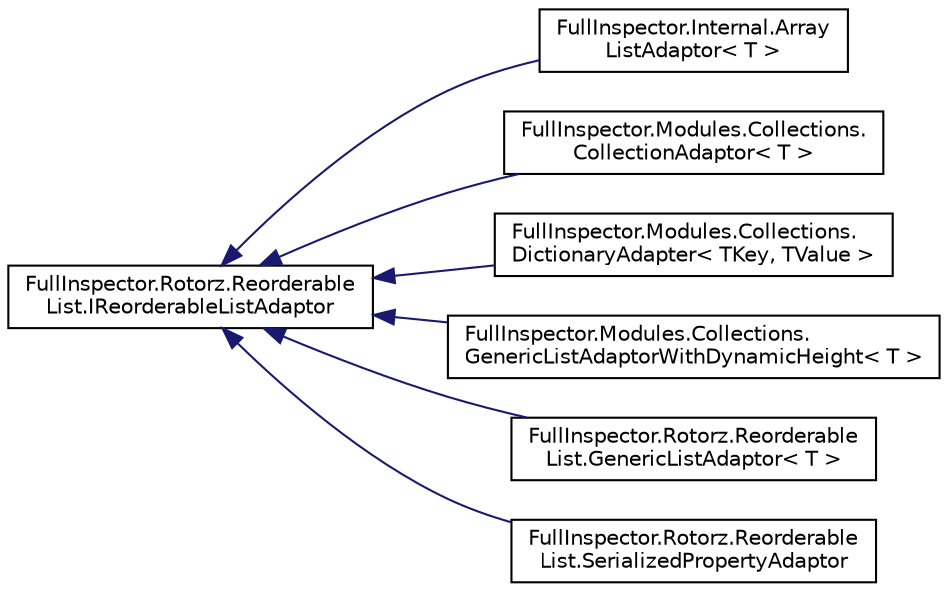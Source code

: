 digraph "Graphical Class Hierarchy"
{
  edge [fontname="Helvetica",fontsize="10",labelfontname="Helvetica",labelfontsize="10"];
  node [fontname="Helvetica",fontsize="10",shape=record];
  rankdir="LR";
  Node1 [label="FullInspector.Rotorz.Reorderable\lList.IReorderableListAdaptor",height=0.2,width=0.4,color="black", fillcolor="white", style="filled",URL="$interface_full_inspector_1_1_rotorz_1_1_reorderable_list_1_1_i_reorderable_list_adaptor.html",tooltip="Adaptor allowing reorderable list control to interface with list data. "];
  Node1 -> Node2 [dir="back",color="midnightblue",fontsize="10",style="solid",fontname="Helvetica"];
  Node2 [label="FullInspector.Internal.Array\lListAdaptor\< T \>",height=0.2,width=0.4,color="black", fillcolor="white", style="filled",URL="$class_full_inspector_1_1_internal_1_1_array_list_adaptor_3_01_t_01_4.html",tooltip="Reorderable list adapter for arrays. "];
  Node1 -> Node3 [dir="back",color="midnightblue",fontsize="10",style="solid",fontname="Helvetica"];
  Node3 [label="FullInspector.Modules.Collections.\lCollectionAdaptor\< T \>",height=0.2,width=0.4,color="black", fillcolor="white", style="filled",URL="$class_full_inspector_1_1_modules_1_1_collections_1_1_collection_adaptor_3_01_t_01_4.html",tooltip="Reorderable list adapter for ICollection types "];
  Node1 -> Node4 [dir="back",color="midnightblue",fontsize="10",style="solid",fontname="Helvetica"];
  Node4 [label="FullInspector.Modules.Collections.\lDictionaryAdapter\< TKey, TValue \>",height=0.2,width=0.4,color="black", fillcolor="white", style="filled",URL="$class_full_inspector_1_1_modules_1_1_collections_1_1_dictionary_adapter_3_01_t_key_00_01_t_value_01_4.html",tooltip="Reorderable list adapter for generic collections. "];
  Node1 -> Node5 [dir="back",color="midnightblue",fontsize="10",style="solid",fontname="Helvetica"];
  Node5 [label="FullInspector.Modules.Collections.\lGenericListAdaptorWithDynamicHeight\< T \>",height=0.2,width=0.4,color="black", fillcolor="white", style="filled",URL="$class_full_inspector_1_1_modules_1_1_collections_1_1_generic_list_adaptor_with_dynamic_height_3_01_t_01_4.html",tooltip="Reorderable list adapter for generic list. "];
  Node1 -> Node6 [dir="back",color="midnightblue",fontsize="10",style="solid",fontname="Helvetica"];
  Node6 [label="FullInspector.Rotorz.Reorderable\lList.GenericListAdaptor\< T \>",height=0.2,width=0.4,color="black", fillcolor="white", style="filled",URL="$class_full_inspector_1_1_rotorz_1_1_reorderable_list_1_1_generic_list_adaptor_3_01_t_01_4.html",tooltip="Reorderable list adaptor for generic list. "];
  Node1 -> Node7 [dir="back",color="midnightblue",fontsize="10",style="solid",fontname="Helvetica"];
  Node7 [label="FullInspector.Rotorz.Reorderable\lList.SerializedPropertyAdaptor",height=0.2,width=0.4,color="black", fillcolor="white", style="filled",URL="$class_full_inspector_1_1_rotorz_1_1_reorderable_list_1_1_serialized_property_adaptor.html",tooltip="Reorderable list adaptor for serialized array property. "];
}
